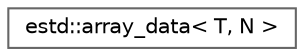 digraph "Graphical Class Hierarchy"
{
 // LATEX_PDF_SIZE
  bgcolor="transparent";
  edge [fontname=Helvetica,fontsize=10,labelfontname=Helvetica,labelfontsize=10];
  node [fontname=Helvetica,fontsize=10,shape=box,height=0.2,width=0.4];
  rankdir="LR";
  Node0 [id="Node000000",label="estd::array_data\< T, N \>",height=0.2,width=0.4,color="grey40", fillcolor="white", style="filled",URL="$d9/d5b/structestd_1_1array__data.html",tooltip=" "];
}
